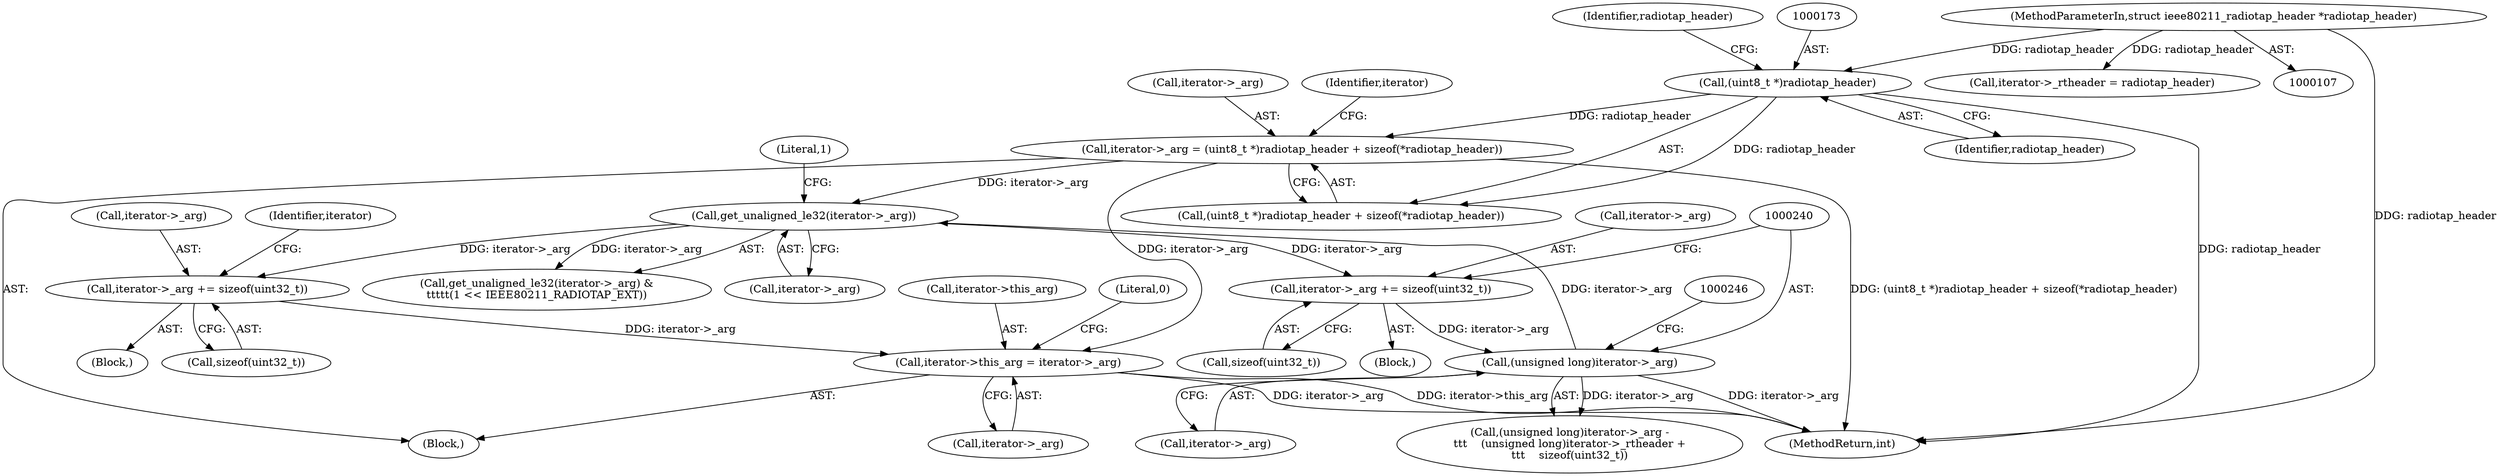 digraph "0_linux_f5563318ff1bde15b10e736e97ffce13be08bc1a@pointer" {
"1000266" [label="(Call,iterator->this_arg = iterator->_arg)"];
"1000167" [label="(Call,iterator->_arg = (uint8_t *)radiotap_header + sizeof(*radiotap_header))"];
"1000172" [label="(Call,(uint8_t *)radiotap_header)"];
"1000109" [label="(MethodParameterIn,struct ieee80211_radiotap_header *radiotap_header)"];
"1000260" [label="(Call,iterator->_arg += sizeof(uint32_t))"];
"1000222" [label="(Call,get_unaligned_le32(iterator->_arg))"];
"1000239" [label="(Call,(unsigned long)iterator->_arg)"];
"1000230" [label="(Call,iterator->_arg += sizeof(uint32_t))"];
"1000227" [label="(Literal,1)"];
"1000177" [label="(Identifier,radiotap_header)"];
"1000267" [label="(Call,iterator->this_arg)"];
"1000241" [label="(Call,iterator->_arg)"];
"1000239" [label="(Call,(unsigned long)iterator->_arg)"];
"1000275" [label="(MethodReturn,int)"];
"1000168" [label="(Call,iterator->_arg)"];
"1000264" [label="(Call,sizeof(uint32_t))"];
"1000174" [label="(Identifier,radiotap_header)"];
"1000230" [label="(Call,iterator->_arg += sizeof(uint32_t))"];
"1000261" [label="(Call,iterator->_arg)"];
"1000219" [label="(Block,)"];
"1000266" [label="(Call,iterator->this_arg = iterator->_arg)"];
"1000171" [label="(Call,(uint8_t *)radiotap_header + sizeof(*radiotap_header))"];
"1000234" [label="(Call,sizeof(uint32_t))"];
"1000229" [label="(Block,)"];
"1000112" [label="(Block,)"];
"1000221" [label="(Call,get_unaligned_le32(iterator->_arg) &\n\t\t\t\t\t(1 << IEEE80211_RADIOTAP_EXT))"];
"1000260" [label="(Call,iterator->_arg += sizeof(uint32_t))"];
"1000139" [label="(Call,iterator->_rtheader = radiotap_header)"];
"1000231" [label="(Call,iterator->_arg)"];
"1000180" [label="(Identifier,iterator)"];
"1000238" [label="(Call,(unsigned long)iterator->_arg -\n\t\t\t    (unsigned long)iterator->_rtheader +\n\t\t\t    sizeof(uint32_t))"];
"1000109" [label="(MethodParameterIn,struct ieee80211_radiotap_header *radiotap_header)"];
"1000223" [label="(Call,iterator->_arg)"];
"1000268" [label="(Identifier,iterator)"];
"1000172" [label="(Call,(uint8_t *)radiotap_header)"];
"1000222" [label="(Call,get_unaligned_le32(iterator->_arg))"];
"1000270" [label="(Call,iterator->_arg)"];
"1000167" [label="(Call,iterator->_arg = (uint8_t *)radiotap_header + sizeof(*radiotap_header))"];
"1000274" [label="(Literal,0)"];
"1000266" -> "1000112"  [label="AST: "];
"1000266" -> "1000270"  [label="CFG: "];
"1000267" -> "1000266"  [label="AST: "];
"1000270" -> "1000266"  [label="AST: "];
"1000274" -> "1000266"  [label="CFG: "];
"1000266" -> "1000275"  [label="DDG: iterator->this_arg"];
"1000266" -> "1000275"  [label="DDG: iterator->_arg"];
"1000167" -> "1000266"  [label="DDG: iterator->_arg"];
"1000260" -> "1000266"  [label="DDG: iterator->_arg"];
"1000167" -> "1000112"  [label="AST: "];
"1000167" -> "1000171"  [label="CFG: "];
"1000168" -> "1000167"  [label="AST: "];
"1000171" -> "1000167"  [label="AST: "];
"1000180" -> "1000167"  [label="CFG: "];
"1000167" -> "1000275"  [label="DDG: (uint8_t *)radiotap_header + sizeof(*radiotap_header)"];
"1000172" -> "1000167"  [label="DDG: radiotap_header"];
"1000167" -> "1000222"  [label="DDG: iterator->_arg"];
"1000172" -> "1000171"  [label="AST: "];
"1000172" -> "1000174"  [label="CFG: "];
"1000173" -> "1000172"  [label="AST: "];
"1000174" -> "1000172"  [label="AST: "];
"1000177" -> "1000172"  [label="CFG: "];
"1000172" -> "1000275"  [label="DDG: radiotap_header"];
"1000172" -> "1000171"  [label="DDG: radiotap_header"];
"1000109" -> "1000172"  [label="DDG: radiotap_header"];
"1000109" -> "1000107"  [label="AST: "];
"1000109" -> "1000275"  [label="DDG: radiotap_header"];
"1000109" -> "1000139"  [label="DDG: radiotap_header"];
"1000260" -> "1000219"  [label="AST: "];
"1000260" -> "1000264"  [label="CFG: "];
"1000261" -> "1000260"  [label="AST: "];
"1000264" -> "1000260"  [label="AST: "];
"1000268" -> "1000260"  [label="CFG: "];
"1000222" -> "1000260"  [label="DDG: iterator->_arg"];
"1000222" -> "1000221"  [label="AST: "];
"1000222" -> "1000223"  [label="CFG: "];
"1000223" -> "1000222"  [label="AST: "];
"1000227" -> "1000222"  [label="CFG: "];
"1000222" -> "1000221"  [label="DDG: iterator->_arg"];
"1000239" -> "1000222"  [label="DDG: iterator->_arg"];
"1000222" -> "1000230"  [label="DDG: iterator->_arg"];
"1000239" -> "1000238"  [label="AST: "];
"1000239" -> "1000241"  [label="CFG: "];
"1000240" -> "1000239"  [label="AST: "];
"1000241" -> "1000239"  [label="AST: "];
"1000246" -> "1000239"  [label="CFG: "];
"1000239" -> "1000275"  [label="DDG: iterator->_arg"];
"1000239" -> "1000238"  [label="DDG: iterator->_arg"];
"1000230" -> "1000239"  [label="DDG: iterator->_arg"];
"1000230" -> "1000229"  [label="AST: "];
"1000230" -> "1000234"  [label="CFG: "];
"1000231" -> "1000230"  [label="AST: "];
"1000234" -> "1000230"  [label="AST: "];
"1000240" -> "1000230"  [label="CFG: "];
}
